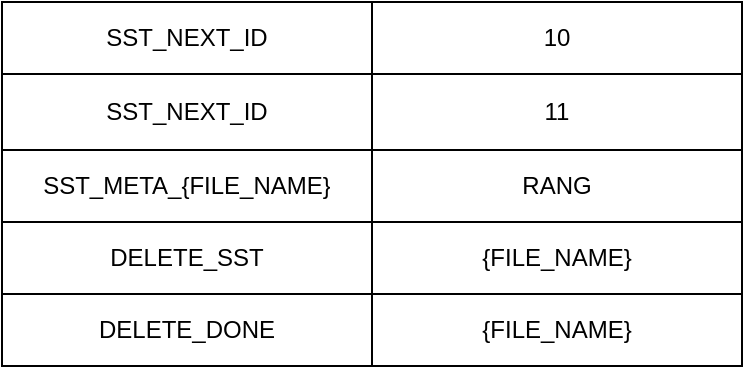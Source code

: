 <mxfile>
    <diagram id="G6C7XmSR4V118ataz4Gq" name="第 1 页">
        <mxGraphModel dx="575" dy="739" grid="1" gridSize="10" guides="1" tooltips="1" connect="1" arrows="1" fold="1" page="1" pageScale="1" pageWidth="827" pageHeight="1169" math="0" shadow="0">
            <root>
                <mxCell id="0"/>
                <mxCell id="1" parent="0"/>
                <mxCell id="4" value="" style="shape=table;html=1;whiteSpace=wrap;startSize=0;container=1;collapsible=0;childLayout=tableLayout;" vertex="1" parent="1">
                    <mxGeometry x="160" y="270" width="370" height="182" as="geometry"/>
                </mxCell>
                <mxCell id="5" value="" style="shape=tableRow;horizontal=0;startSize=0;swimlaneHead=0;swimlaneBody=0;top=0;left=0;bottom=0;right=0;collapsible=0;dropTarget=0;fillColor=none;points=[[0,0.5],[1,0.5]];portConstraint=eastwest;" vertex="1" parent="4">
                    <mxGeometry width="370" height="36" as="geometry"/>
                </mxCell>
                <mxCell id="6" value="SST_NEXT_ID" style="shape=partialRectangle;html=1;whiteSpace=wrap;connectable=0;fillColor=none;top=0;left=0;bottom=0;right=0;overflow=hidden;" vertex="1" parent="5">
                    <mxGeometry width="185" height="36" as="geometry">
                        <mxRectangle width="185" height="36" as="alternateBounds"/>
                    </mxGeometry>
                </mxCell>
                <mxCell id="8" value="10" style="shape=partialRectangle;html=1;whiteSpace=wrap;connectable=0;fillColor=none;top=0;left=0;bottom=0;right=0;overflow=hidden;" vertex="1" parent="5">
                    <mxGeometry x="185" width="185" height="36" as="geometry">
                        <mxRectangle width="185" height="36" as="alternateBounds"/>
                    </mxGeometry>
                </mxCell>
                <mxCell id="9" value="" style="shape=tableRow;horizontal=0;startSize=0;swimlaneHead=0;swimlaneBody=0;top=0;left=0;bottom=0;right=0;collapsible=0;dropTarget=0;fillColor=none;points=[[0,0.5],[1,0.5]];portConstraint=eastwest;" vertex="1" parent="4">
                    <mxGeometry y="36" width="370" height="38" as="geometry"/>
                </mxCell>
                <mxCell id="10" value="SST_NEXT_ID" style="shape=partialRectangle;html=1;whiteSpace=wrap;connectable=0;fillColor=none;top=0;left=0;bottom=0;right=0;overflow=hidden;" vertex="1" parent="9">
                    <mxGeometry width="185" height="38" as="geometry">
                        <mxRectangle width="185" height="38" as="alternateBounds"/>
                    </mxGeometry>
                </mxCell>
                <mxCell id="12" value="11" style="shape=partialRectangle;html=1;whiteSpace=wrap;connectable=0;fillColor=none;top=0;left=0;bottom=0;right=0;overflow=hidden;" vertex="1" parent="9">
                    <mxGeometry x="185" width="185" height="38" as="geometry">
                        <mxRectangle width="185" height="38" as="alternateBounds"/>
                    </mxGeometry>
                </mxCell>
                <mxCell id="13" value="" style="shape=tableRow;horizontal=0;startSize=0;swimlaneHead=0;swimlaneBody=0;top=0;left=0;bottom=0;right=0;collapsible=0;dropTarget=0;fillColor=none;points=[[0,0.5],[1,0.5]];portConstraint=eastwest;" vertex="1" parent="4">
                    <mxGeometry y="74" width="370" height="36" as="geometry"/>
                </mxCell>
                <mxCell id="14" value="SST_META_{FILE_NAME}" style="shape=partialRectangle;html=1;whiteSpace=wrap;connectable=0;fillColor=none;top=0;left=0;bottom=0;right=0;overflow=hidden;" vertex="1" parent="13">
                    <mxGeometry width="185" height="36" as="geometry">
                        <mxRectangle width="185" height="36" as="alternateBounds"/>
                    </mxGeometry>
                </mxCell>
                <mxCell id="16" value="RANG" style="shape=partialRectangle;html=1;whiteSpace=wrap;connectable=0;fillColor=none;top=0;left=0;bottom=0;right=0;overflow=hidden;pointerEvents=1;" vertex="1" parent="13">
                    <mxGeometry x="185" width="185" height="36" as="geometry">
                        <mxRectangle width="185" height="36" as="alternateBounds"/>
                    </mxGeometry>
                </mxCell>
                <mxCell id="17" style="shape=tableRow;horizontal=0;startSize=0;swimlaneHead=0;swimlaneBody=0;top=0;left=0;bottom=0;right=0;collapsible=0;dropTarget=0;fillColor=none;points=[[0,0.5],[1,0.5]];portConstraint=eastwest;" vertex="1" parent="4">
                    <mxGeometry y="110" width="370" height="36" as="geometry"/>
                </mxCell>
                <mxCell id="18" value="DELETE_SST" style="shape=partialRectangle;html=1;whiteSpace=wrap;connectable=0;fillColor=none;top=0;left=0;bottom=0;right=0;overflow=hidden;" vertex="1" parent="17">
                    <mxGeometry width="185" height="36" as="geometry">
                        <mxRectangle width="185" height="36" as="alternateBounds"/>
                    </mxGeometry>
                </mxCell>
                <mxCell id="19" value="{FILE_NAME}" style="shape=partialRectangle;html=1;whiteSpace=wrap;connectable=0;fillColor=none;top=0;left=0;bottom=0;right=0;overflow=hidden;pointerEvents=1;" vertex="1" parent="17">
                    <mxGeometry x="185" width="185" height="36" as="geometry">
                        <mxRectangle width="185" height="36" as="alternateBounds"/>
                    </mxGeometry>
                </mxCell>
                <mxCell id="20" style="shape=tableRow;horizontal=0;startSize=0;swimlaneHead=0;swimlaneBody=0;top=0;left=0;bottom=0;right=0;collapsible=0;dropTarget=0;fillColor=none;points=[[0,0.5],[1,0.5]];portConstraint=eastwest;" vertex="1" parent="4">
                    <mxGeometry y="146" width="370" height="36" as="geometry"/>
                </mxCell>
                <mxCell id="21" value="DELETE_DONE" style="shape=partialRectangle;html=1;whiteSpace=wrap;connectable=0;fillColor=none;top=0;left=0;bottom=0;right=0;overflow=hidden;" vertex="1" parent="20">
                    <mxGeometry width="185" height="36" as="geometry">
                        <mxRectangle width="185" height="36" as="alternateBounds"/>
                    </mxGeometry>
                </mxCell>
                <mxCell id="22" value="{FILE_NAME}" style="shape=partialRectangle;html=1;whiteSpace=wrap;connectable=0;fillColor=none;top=0;left=0;bottom=0;right=0;overflow=hidden;pointerEvents=1;" vertex="1" parent="20">
                    <mxGeometry x="185" width="185" height="36" as="geometry">
                        <mxRectangle width="185" height="36" as="alternateBounds"/>
                    </mxGeometry>
                </mxCell>
            </root>
        </mxGraphModel>
    </diagram>
</mxfile>